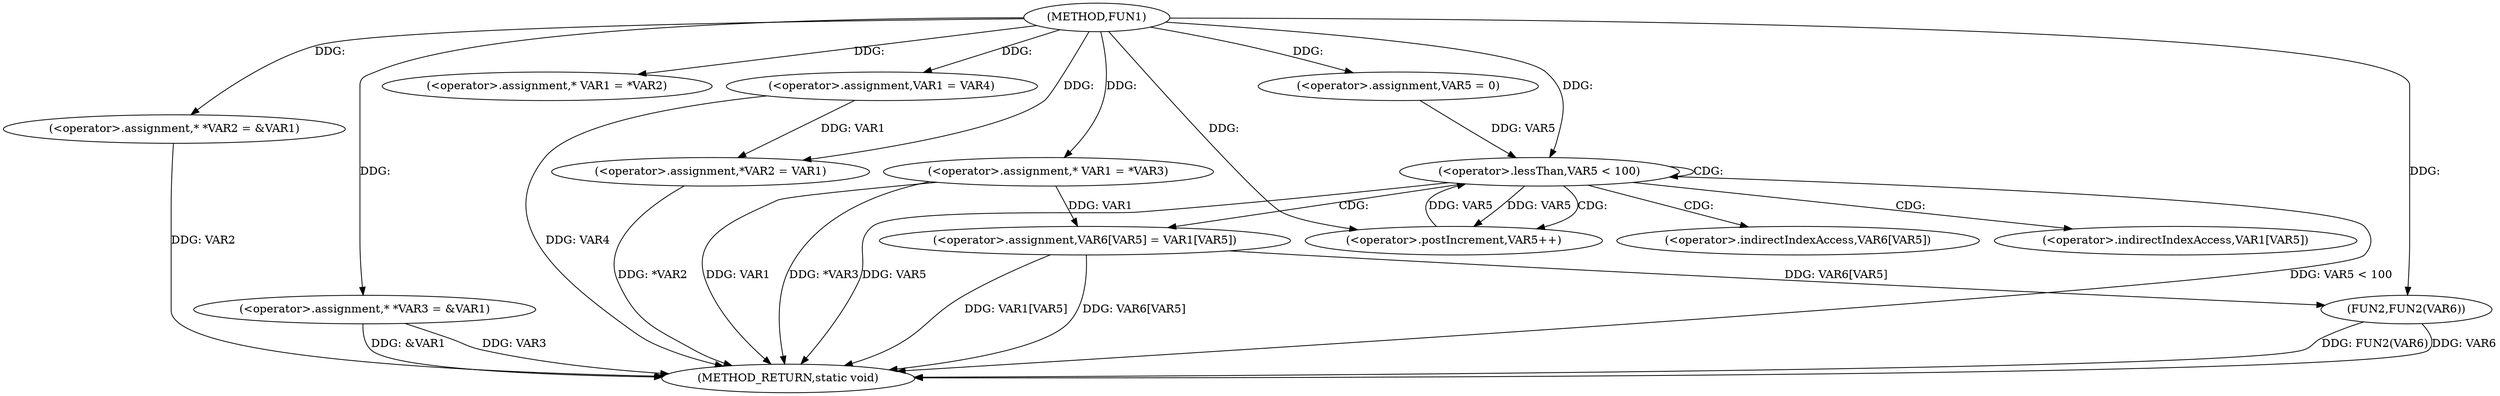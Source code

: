 digraph FUN1 {  
"1000100" [label = "(METHOD,FUN1)" ]
"1000155" [label = "(METHOD_RETURN,static void)" ]
"1000104" [label = "(<operator>.assignment,* *VAR2 = &VAR1)" ]
"1000109" [label = "(<operator>.assignment,* *VAR3 = &VAR1)" ]
"1000116" [label = "(<operator>.assignment,* VAR1 = *VAR2)" ]
"1000120" [label = "(<operator>.assignment,VAR1 = VAR4)" ]
"1000123" [label = "(<operator>.assignment,*VAR2 = VAR1)" ]
"1000129" [label = "(<operator>.assignment,* VAR1 = *VAR3)" ]
"1000137" [label = "(<operator>.assignment,VAR5 = 0)" ]
"1000140" [label = "(<operator>.lessThan,VAR5 < 100)" ]
"1000143" [label = "(<operator>.postIncrement,VAR5++)" ]
"1000146" [label = "(<operator>.assignment,VAR6[VAR5] = VAR1[VAR5])" ]
"1000153" [label = "(FUN2,FUN2(VAR6))" ]
"1000147" [label = "(<operator>.indirectIndexAccess,VAR6[VAR5])" ]
"1000150" [label = "(<operator>.indirectIndexAccess,VAR1[VAR5])" ]
  "1000129" -> "1000155"  [ label = "DDG: VAR1"] 
  "1000104" -> "1000155"  [ label = "DDG: VAR2"] 
  "1000140" -> "1000155"  [ label = "DDG: VAR5 < 100"] 
  "1000153" -> "1000155"  [ label = "DDG: FUN2(VAR6)"] 
  "1000153" -> "1000155"  [ label = "DDG: VAR6"] 
  "1000146" -> "1000155"  [ label = "DDG: VAR1[VAR5]"] 
  "1000140" -> "1000155"  [ label = "DDG: VAR5"] 
  "1000109" -> "1000155"  [ label = "DDG: VAR3"] 
  "1000120" -> "1000155"  [ label = "DDG: VAR4"] 
  "1000146" -> "1000155"  [ label = "DDG: VAR6[VAR5]"] 
  "1000109" -> "1000155"  [ label = "DDG: &VAR1"] 
  "1000129" -> "1000155"  [ label = "DDG: *VAR3"] 
  "1000123" -> "1000155"  [ label = "DDG: *VAR2"] 
  "1000100" -> "1000104"  [ label = "DDG: "] 
  "1000100" -> "1000109"  [ label = "DDG: "] 
  "1000100" -> "1000116"  [ label = "DDG: "] 
  "1000100" -> "1000120"  [ label = "DDG: "] 
  "1000120" -> "1000123"  [ label = "DDG: VAR1"] 
  "1000100" -> "1000123"  [ label = "DDG: "] 
  "1000100" -> "1000129"  [ label = "DDG: "] 
  "1000100" -> "1000137"  [ label = "DDG: "] 
  "1000143" -> "1000140"  [ label = "DDG: VAR5"] 
  "1000137" -> "1000140"  [ label = "DDG: VAR5"] 
  "1000100" -> "1000140"  [ label = "DDG: "] 
  "1000140" -> "1000143"  [ label = "DDG: VAR5"] 
  "1000100" -> "1000143"  [ label = "DDG: "] 
  "1000129" -> "1000146"  [ label = "DDG: VAR1"] 
  "1000146" -> "1000153"  [ label = "DDG: VAR6[VAR5]"] 
  "1000100" -> "1000153"  [ label = "DDG: "] 
  "1000140" -> "1000147"  [ label = "CDG: "] 
  "1000140" -> "1000150"  [ label = "CDG: "] 
  "1000140" -> "1000146"  [ label = "CDG: "] 
  "1000140" -> "1000143"  [ label = "CDG: "] 
  "1000140" -> "1000140"  [ label = "CDG: "] 
}
